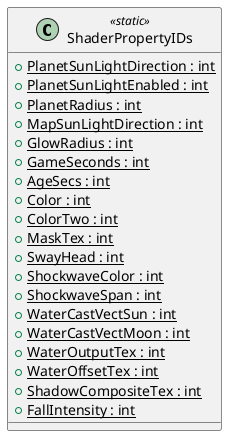 @startuml
class ShaderPropertyIDs <<static>> {
    + {static} PlanetSunLightDirection : int
    + {static} PlanetSunLightEnabled : int
    + {static} PlanetRadius : int
    + {static} MapSunLightDirection : int
    + {static} GlowRadius : int
    + {static} GameSeconds : int
    + {static} AgeSecs : int
    + {static} Color : int
    + {static} ColorTwo : int
    + {static} MaskTex : int
    + {static} SwayHead : int
    + {static} ShockwaveColor : int
    + {static} ShockwaveSpan : int
    + {static} WaterCastVectSun : int
    + {static} WaterCastVectMoon : int
    + {static} WaterOutputTex : int
    + {static} WaterOffsetTex : int
    + {static} ShadowCompositeTex : int
    + {static} FallIntensity : int
}
@enduml
